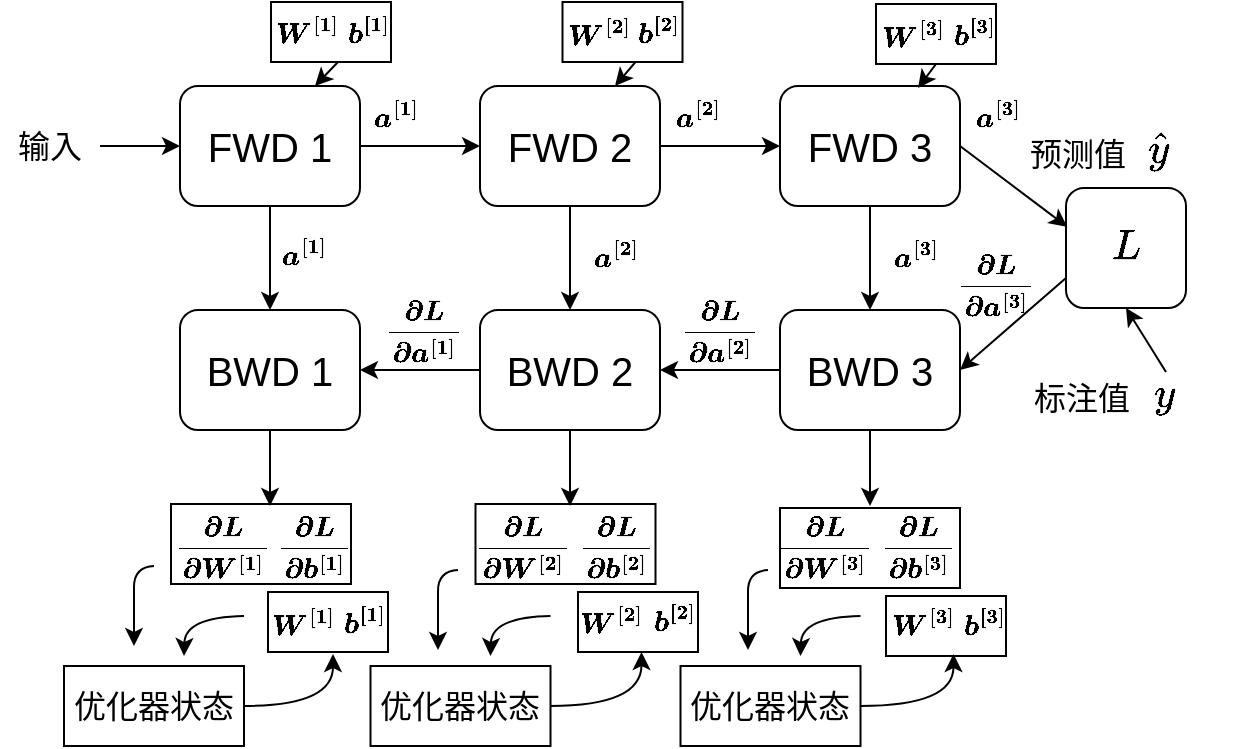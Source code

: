 <mxfile version="22.1.18" type="device">
  <diagram name="第 1 页" id="Id2b570SbvvAQedCJOpt">
    <mxGraphModel dx="947" dy="614" grid="1" gridSize="10" guides="1" tooltips="1" connect="1" arrows="1" fold="1" page="1" pageScale="1" pageWidth="827" pageHeight="1169" math="1" shadow="0">
      <root>
        <mxCell id="0" />
        <mxCell id="1" parent="0" />
        <mxCell id="rQq2x9bdA0ifr1c_PSJK-37" value="" style="rounded=0;whiteSpace=wrap;html=1;fillColor=none;" vertex="1" parent="1">
          <mxGeometry x="531.25" y="768" width="60" height="30" as="geometry" />
        </mxCell>
        <mxCell id="rQq2x9bdA0ifr1c_PSJK-36" value="" style="rounded=0;whiteSpace=wrap;html=1;fillColor=none;" vertex="1" parent="1">
          <mxGeometry x="385.5" y="768" width="60" height="30" as="geometry" />
        </mxCell>
        <mxCell id="rQq2x9bdA0ifr1c_PSJK-33" value="" style="rounded=0;whiteSpace=wrap;html=1;fillColor=none;" vertex="1" parent="1">
          <mxGeometry x="384" y="1063" width="60" height="30" as="geometry" />
        </mxCell>
        <mxCell id="rQq2x9bdA0ifr1c_PSJK-35" value="" style="rounded=0;whiteSpace=wrap;html=1;fillColor=none;" vertex="1" parent="1">
          <mxGeometry x="693" y="1065" width="60" height="30" as="geometry" />
        </mxCell>
        <mxCell id="rQq2x9bdA0ifr1c_PSJK-34" value="" style="rounded=0;whiteSpace=wrap;html=1;fillColor=none;" vertex="1" parent="1">
          <mxGeometry x="539" y="1063" width="60" height="30" as="geometry" />
        </mxCell>
        <mxCell id="rQq2x9bdA0ifr1c_PSJK-25" value="" style="rounded=0;whiteSpace=wrap;html=1;fillColor=none;" vertex="1" parent="1">
          <mxGeometry x="487.75" y="1019" width="90" height="40" as="geometry" />
        </mxCell>
        <mxCell id="FgaXnQnlaZ4hFWYrgkmJ-1" style="edgeStyle=orthogonalEdgeStyle;rounded=0;orthogonalLoop=1;jettySize=auto;html=1;exitX=1;exitY=0.5;exitDx=0;exitDy=0;entryX=0;entryY=0.5;entryDx=0;entryDy=0;" parent="1" source="FgaXnQnlaZ4hFWYrgkmJ-3" target="FgaXnQnlaZ4hFWYrgkmJ-6" edge="1">
          <mxGeometry relative="1" as="geometry" />
        </mxCell>
        <mxCell id="FgaXnQnlaZ4hFWYrgkmJ-2" style="edgeStyle=orthogonalEdgeStyle;rounded=0;orthogonalLoop=1;jettySize=auto;html=1;exitX=0.5;exitY=1;exitDx=0;exitDy=0;entryX=0.5;entryY=0;entryDx=0;entryDy=0;" parent="1" source="FgaXnQnlaZ4hFWYrgkmJ-3" target="FgaXnQnlaZ4hFWYrgkmJ-16" edge="1">
          <mxGeometry relative="1" as="geometry" />
        </mxCell>
        <mxCell id="FgaXnQnlaZ4hFWYrgkmJ-3" value="&lt;font&gt;&lt;span style=&quot;font-size: 20px;&quot;&gt;FWD 1&lt;/span&gt;&lt;/font&gt;" style="rounded=1;whiteSpace=wrap;html=1;fontFamily=Helvetica;" parent="1" vertex="1">
          <mxGeometry x="340" y="810" width="90" height="60" as="geometry" />
        </mxCell>
        <mxCell id="FgaXnQnlaZ4hFWYrgkmJ-4" style="edgeStyle=orthogonalEdgeStyle;rounded=0;orthogonalLoop=1;jettySize=auto;html=1;exitX=1;exitY=0.5;exitDx=0;exitDy=0;entryX=0;entryY=0.5;entryDx=0;entryDy=0;" parent="1" source="FgaXnQnlaZ4hFWYrgkmJ-6" target="FgaXnQnlaZ4hFWYrgkmJ-8" edge="1">
          <mxGeometry relative="1" as="geometry" />
        </mxCell>
        <mxCell id="FgaXnQnlaZ4hFWYrgkmJ-5" style="edgeStyle=orthogonalEdgeStyle;rounded=0;orthogonalLoop=1;jettySize=auto;html=1;exitX=0.5;exitY=1;exitDx=0;exitDy=0;" parent="1" source="FgaXnQnlaZ4hFWYrgkmJ-6" target="FgaXnQnlaZ4hFWYrgkmJ-14" edge="1">
          <mxGeometry relative="1" as="geometry" />
        </mxCell>
        <mxCell id="FgaXnQnlaZ4hFWYrgkmJ-6" value="&lt;font&gt;&lt;span style=&quot;font-size: 20px;&quot;&gt;FWD 2&lt;/span&gt;&lt;/font&gt;" style="rounded=1;whiteSpace=wrap;html=1;fontFamily=Helvetica;" parent="1" vertex="1">
          <mxGeometry x="490" y="810" width="90" height="60" as="geometry" />
        </mxCell>
        <mxCell id="FgaXnQnlaZ4hFWYrgkmJ-7" style="edgeStyle=orthogonalEdgeStyle;rounded=0;orthogonalLoop=1;jettySize=auto;html=1;entryX=0.5;entryY=0;entryDx=0;entryDy=0;" parent="1" source="FgaXnQnlaZ4hFWYrgkmJ-8" target="FgaXnQnlaZ4hFWYrgkmJ-11" edge="1">
          <mxGeometry relative="1" as="geometry" />
        </mxCell>
        <mxCell id="FgaXnQnlaZ4hFWYrgkmJ-8" value="&lt;font&gt;&lt;span style=&quot;font-size: 20px;&quot;&gt;FWD 3&lt;/span&gt;&lt;/font&gt;" style="rounded=1;whiteSpace=wrap;html=1;fontFamily=Helvetica;" parent="1" vertex="1">
          <mxGeometry x="640" y="810" width="90" height="60" as="geometry" />
        </mxCell>
        <mxCell id="FgaXnQnlaZ4hFWYrgkmJ-9" style="edgeStyle=orthogonalEdgeStyle;rounded=0;orthogonalLoop=1;jettySize=auto;html=1;exitX=0;exitY=0.5;exitDx=0;exitDy=0;" parent="1" source="FgaXnQnlaZ4hFWYrgkmJ-11" target="FgaXnQnlaZ4hFWYrgkmJ-14" edge="1">
          <mxGeometry relative="1" as="geometry" />
        </mxCell>
        <mxCell id="FgaXnQnlaZ4hFWYrgkmJ-10" style="rounded=0;orthogonalLoop=1;jettySize=auto;html=1;exitX=0.5;exitY=1;exitDx=0;exitDy=0;" parent="1" source="FgaXnQnlaZ4hFWYrgkmJ-11" edge="1">
          <mxGeometry relative="1" as="geometry">
            <mxPoint x="685" y="1020" as="targetPoint" />
          </mxGeometry>
        </mxCell>
        <mxCell id="FgaXnQnlaZ4hFWYrgkmJ-11" value="&lt;font style=&quot;font-size: 20px;&quot;&gt;BWD 3&lt;/font&gt;" style="rounded=1;whiteSpace=wrap;html=1;fontFamily=Helvetica;" parent="1" vertex="1">
          <mxGeometry x="640" y="922" width="90" height="60" as="geometry" />
        </mxCell>
        <mxCell id="FgaXnQnlaZ4hFWYrgkmJ-12" style="edgeStyle=orthogonalEdgeStyle;rounded=0;orthogonalLoop=1;jettySize=auto;html=1;exitX=0;exitY=0.5;exitDx=0;exitDy=0;" parent="1" source="FgaXnQnlaZ4hFWYrgkmJ-14" target="FgaXnQnlaZ4hFWYrgkmJ-16" edge="1">
          <mxGeometry relative="1" as="geometry" />
        </mxCell>
        <mxCell id="FgaXnQnlaZ4hFWYrgkmJ-13" style="rounded=0;orthogonalLoop=1;jettySize=auto;html=1;exitX=0.5;exitY=1;exitDx=0;exitDy=0;" parent="1" source="FgaXnQnlaZ4hFWYrgkmJ-14" edge="1">
          <mxGeometry relative="1" as="geometry">
            <mxPoint x="535" y="1020" as="targetPoint" />
          </mxGeometry>
        </mxCell>
        <mxCell id="FgaXnQnlaZ4hFWYrgkmJ-14" value="&lt;font style=&quot;font-size: 20px;&quot;&gt;BWD 2&lt;/font&gt;" style="rounded=1;whiteSpace=wrap;html=1;fontFamily=Helvetica;" parent="1" vertex="1">
          <mxGeometry x="490" y="922" width="90" height="60" as="geometry" />
        </mxCell>
        <mxCell id="FgaXnQnlaZ4hFWYrgkmJ-15" style="rounded=0;orthogonalLoop=1;jettySize=auto;html=1;exitX=0.5;exitY=1;exitDx=0;exitDy=0;" parent="1" source="FgaXnQnlaZ4hFWYrgkmJ-16" edge="1">
          <mxGeometry relative="1" as="geometry">
            <mxPoint x="385" y="1020" as="targetPoint" />
          </mxGeometry>
        </mxCell>
        <mxCell id="FgaXnQnlaZ4hFWYrgkmJ-16" value="&lt;font style=&quot;font-size: 20px;&quot;&gt;BWD 1&lt;/font&gt;" style="rounded=1;whiteSpace=wrap;html=1;fontFamily=Helvetica;" parent="1" vertex="1">
          <mxGeometry x="340" y="922" width="90" height="60" as="geometry" />
        </mxCell>
        <mxCell id="FgaXnQnlaZ4hFWYrgkmJ-17" value="&lt;font style=&quot;font-size: 20px;&quot;&gt;&lt;br&gt;&lt;/font&gt;" style="rounded=1;whiteSpace=wrap;html=1;fontFamily=Helvetica;" parent="1" vertex="1">
          <mxGeometry x="783" y="861" width="60" height="60" as="geometry" />
        </mxCell>
        <mxCell id="FgaXnQnlaZ4hFWYrgkmJ-18" value="" style="endArrow=classic;html=1;rounded=0;entryX=0.01;entryY=0.323;entryDx=0;entryDy=0;exitX=1;exitY=0.5;exitDx=0;exitDy=0;entryPerimeter=0;" parent="1" source="FgaXnQnlaZ4hFWYrgkmJ-8" target="FgaXnQnlaZ4hFWYrgkmJ-17" edge="1">
          <mxGeometry width="50" height="50" relative="1" as="geometry">
            <mxPoint x="720" y="990" as="sourcePoint" />
            <mxPoint x="770" y="940" as="targetPoint" />
          </mxGeometry>
        </mxCell>
        <mxCell id="FgaXnQnlaZ4hFWYrgkmJ-24" value="" style="endArrow=classic;html=1;rounded=0;entryX=0.5;entryY=1;entryDx=0;entryDy=0;exitX=0.5;exitY=0;exitDx=0;exitDy=0;" parent="1" target="FgaXnQnlaZ4hFWYrgkmJ-17" edge="1">
          <mxGeometry width="50" height="50" relative="1" as="geometry">
            <mxPoint x="833" y="953" as="sourcePoint" />
            <mxPoint x="763" y="898" as="targetPoint" />
          </mxGeometry>
        </mxCell>
        <mxCell id="FgaXnQnlaZ4hFWYrgkmJ-25" value="&lt;font color=&quot;#000000&quot;&gt;&lt;span style=&quot;font-size: 16px;&quot;&gt;标注值&lt;/span&gt;&lt;/font&gt;" style="text;html=1;strokeColor=none;fillColor=none;align=center;verticalAlign=middle;whiteSpace=wrap;rounded=0;fontColor=#FFD966;" parent="1" vertex="1">
          <mxGeometry x="761" y="956" width="60" height="20" as="geometry" />
        </mxCell>
        <mxCell id="FgaXnQnlaZ4hFWYrgkmJ-30" value="$$\boldsymbol{a^{[1]}}$$" style="text;html=1;strokeColor=none;fillColor=none;align=center;verticalAlign=middle;whiteSpace=wrap;rounded=0;" parent="1" vertex="1">
          <mxGeometry x="418" y="810" width="60" height="30" as="geometry" />
        </mxCell>
        <mxCell id="FgaXnQnlaZ4hFWYrgkmJ-31" value="$$\boldsymbol{a^{[1]}}$$" style="text;html=1;strokeColor=none;fillColor=none;align=center;verticalAlign=middle;whiteSpace=wrap;rounded=0;" parent="1" vertex="1">
          <mxGeometry x="372" y="879" width="60" height="30" as="geometry" />
        </mxCell>
        <mxCell id="FgaXnQnlaZ4hFWYrgkmJ-32" value="$$\boldsymbol{a^{[2]}}$$" style="text;html=1;strokeColor=none;fillColor=none;align=center;verticalAlign=middle;whiteSpace=wrap;rounded=0;" parent="1" vertex="1">
          <mxGeometry x="569" y="810" width="60" height="30" as="geometry" />
        </mxCell>
        <mxCell id="FgaXnQnlaZ4hFWYrgkmJ-33" value="$$\boldsymbol{a^{[2]}}$$" style="text;html=1;strokeColor=none;fillColor=none;align=center;verticalAlign=middle;whiteSpace=wrap;rounded=0;" parent="1" vertex="1">
          <mxGeometry x="528" y="880" width="60" height="30" as="geometry" />
        </mxCell>
        <mxCell id="FgaXnQnlaZ4hFWYrgkmJ-34" value="$$\boldsymbol{a^{[3]}}$$" style="text;html=1;strokeColor=none;fillColor=none;align=center;verticalAlign=middle;whiteSpace=wrap;rounded=0;" parent="1" vertex="1">
          <mxGeometry x="719" y="810" width="60" height="30" as="geometry" />
        </mxCell>
        <mxCell id="FgaXnQnlaZ4hFWYrgkmJ-35" value="$$\boldsymbol{W^{[1]}}$$" style="text;html=1;strokeColor=none;fillColor=none;align=center;verticalAlign=middle;whiteSpace=wrap;rounded=0;" parent="1" vertex="1">
          <mxGeometry x="374" y="768" width="60" height="30" as="geometry" />
        </mxCell>
        <mxCell id="FgaXnQnlaZ4hFWYrgkmJ-36" value="$$\boldsymbol{b^{[1]}}$$" style="text;html=1;strokeColor=none;fillColor=none;align=center;verticalAlign=middle;whiteSpace=wrap;rounded=0;" parent="1" vertex="1">
          <mxGeometry x="415" y="768" width="39" height="30" as="geometry" />
        </mxCell>
        <mxCell id="FgaXnQnlaZ4hFWYrgkmJ-37" value="" style="endArrow=classic;html=1;rounded=0;entryX=0.75;entryY=0;entryDx=0;entryDy=0;exitX=0.75;exitY=1;exitDx=0;exitDy=0;" parent="1" source="FgaXnQnlaZ4hFWYrgkmJ-35" target="FgaXnQnlaZ4hFWYrgkmJ-3" edge="1">
          <mxGeometry width="50" height="50" relative="1" as="geometry">
            <mxPoint x="363" y="779" as="sourcePoint" />
            <mxPoint x="405.5" y="809" as="targetPoint" />
          </mxGeometry>
        </mxCell>
        <mxCell id="FgaXnQnlaZ4hFWYrgkmJ-38" value="$$\boldsymbol{W^{[2]}}$$" style="text;html=1;strokeColor=none;fillColor=none;align=center;verticalAlign=middle;whiteSpace=wrap;rounded=0;" parent="1" vertex="1">
          <mxGeometry x="520" y="769" width="60" height="30" as="geometry" />
        </mxCell>
        <mxCell id="FgaXnQnlaZ4hFWYrgkmJ-39" value="$$\boldsymbol{b^{[2]}}$$" style="text;html=1;strokeColor=none;fillColor=none;align=center;verticalAlign=middle;whiteSpace=wrap;rounded=0;" parent="1" vertex="1">
          <mxGeometry x="556" y="768" width="47" height="30" as="geometry" />
        </mxCell>
        <mxCell id="FgaXnQnlaZ4hFWYrgkmJ-40" value="" style="endArrow=classic;html=1;rounded=0;exitX=0.25;exitY=1;exitDx=0;exitDy=0;entryX=0.75;entryY=0;entryDx=0;entryDy=0;" parent="1" source="FgaXnQnlaZ4hFWYrgkmJ-39" target="FgaXnQnlaZ4hFWYrgkmJ-6" edge="1">
          <mxGeometry width="50" height="50" relative="1" as="geometry">
            <mxPoint x="438" y="802" as="sourcePoint" />
            <mxPoint x="418" y="820" as="targetPoint" />
          </mxGeometry>
        </mxCell>
        <mxCell id="FgaXnQnlaZ4hFWYrgkmJ-41" value="$$\boldsymbol{W^{[3]}}$$" style="text;html=1;strokeColor=none;fillColor=none;align=center;verticalAlign=middle;whiteSpace=wrap;rounded=0;" parent="1" vertex="1">
          <mxGeometry x="677" y="770" width="60" height="30" as="geometry" />
        </mxCell>
        <mxCell id="FgaXnQnlaZ4hFWYrgkmJ-42" value="$$\boldsymbol{b^{[3]}}$$" style="text;html=1;strokeColor=none;fillColor=none;align=center;verticalAlign=middle;whiteSpace=wrap;rounded=0;" parent="1" vertex="1">
          <mxGeometry x="714" y="769" width="47" height="30" as="geometry" />
        </mxCell>
        <mxCell id="FgaXnQnlaZ4hFWYrgkmJ-43" value="" style="endArrow=classic;html=1;rounded=0;exitX=0.5;exitY=1;exitDx=0;exitDy=0;entryX=0.75;entryY=0;entryDx=0;entryDy=0;" parent="1" source="rQq2x9bdA0ifr1c_PSJK-38" edge="1">
          <mxGeometry width="50" height="50" relative="1" as="geometry">
            <mxPoint x="589" y="803" as="sourcePoint" />
            <mxPoint x="709" y="811" as="targetPoint" />
          </mxGeometry>
        </mxCell>
        <mxCell id="FgaXnQnlaZ4hFWYrgkmJ-44" value="$$L$$" style="text;html=1;strokeColor=none;fillColor=none;align=center;verticalAlign=middle;whiteSpace=wrap;rounded=0;fontSize=18;" parent="1" vertex="1">
          <mxGeometry x="791.5" y="876" width="43" height="30" as="geometry" />
        </mxCell>
        <mxCell id="FgaXnQnlaZ4hFWYrgkmJ-45" value="$$y$$" style="text;html=1;strokeColor=none;fillColor=none;align=center;verticalAlign=middle;whiteSpace=wrap;rounded=0;fontSize=18;" parent="1" vertex="1">
          <mxGeometry x="817" y="950" width="30" height="30" as="geometry" />
        </mxCell>
        <mxCell id="FgaXnQnlaZ4hFWYrgkmJ-50" value="$$\hat{y}$$" style="text;html=1;strokeColor=none;fillColor=none;align=center;verticalAlign=middle;whiteSpace=wrap;rounded=0;fontSize=18;" parent="1" vertex="1">
          <mxGeometry x="814" y="827" width="30" height="30" as="geometry" />
        </mxCell>
        <mxCell id="FgaXnQnlaZ4hFWYrgkmJ-51" value="&lt;font color=&quot;#000000&quot;&gt;&lt;span style=&quot;font-size: 16px;&quot;&gt;预测值&lt;/span&gt;&lt;/font&gt;" style="text;html=1;strokeColor=none;fillColor=none;align=center;verticalAlign=middle;whiteSpace=wrap;rounded=0;fontColor=#FFD966;" parent="1" vertex="1">
          <mxGeometry x="759" y="834" width="60" height="20" as="geometry" />
        </mxCell>
        <mxCell id="FgaXnQnlaZ4hFWYrgkmJ-56" value="$$\boldsymbol{a^{[3]}}$$" style="text;html=1;strokeColor=none;fillColor=none;align=center;verticalAlign=middle;whiteSpace=wrap;rounded=0;" parent="1" vertex="1">
          <mxGeometry x="678" y="880" width="60" height="30" as="geometry" />
        </mxCell>
        <mxCell id="FgaXnQnlaZ4hFWYrgkmJ-57" value="" style="endArrow=classic;html=1;rounded=0;exitX=0;exitY=0.75;exitDx=0;exitDy=0;entryX=1;entryY=0.5;entryDx=0;entryDy=0;" parent="1" source="FgaXnQnlaZ4hFWYrgkmJ-17" target="FgaXnQnlaZ4hFWYrgkmJ-11" edge="1">
          <mxGeometry width="50" height="50" relative="1" as="geometry">
            <mxPoint x="750" y="990" as="sourcePoint" />
            <mxPoint x="800" y="940" as="targetPoint" />
          </mxGeometry>
        </mxCell>
        <mxCell id="FgaXnQnlaZ4hFWYrgkmJ-58" value="$$\boldsymbol{\frac{\partial L}{\partial W^{[1]}&lt;br&gt;}}$$" style="text;html=1;strokeColor=none;fillColor=none;align=center;verticalAlign=middle;whiteSpace=wrap;rounded=0;" parent="1" vertex="1">
          <mxGeometry x="332" y="1025" width="60" height="30" as="geometry" />
        </mxCell>
        <mxCell id="FgaXnQnlaZ4hFWYrgkmJ-59" value="$$\boldsymbol{\frac{\partial L}{\partial b^{[1]}&lt;br&gt;}}$$" style="text;html=1;strokeColor=none;fillColor=none;align=center;verticalAlign=middle;whiteSpace=wrap;rounded=0;" parent="1" vertex="1">
          <mxGeometry x="377" y="1025" width="60" height="30" as="geometry" />
        </mxCell>
        <mxCell id="FgaXnQnlaZ4hFWYrgkmJ-60" value="$$\boldsymbol{\frac{\partial L}{\partial a^{[1]}&lt;br&gt;}}$$" style="text;html=1;strokeColor=none;fillColor=none;align=center;verticalAlign=middle;whiteSpace=wrap;rounded=0;" parent="1" vertex="1">
          <mxGeometry x="432" y="917" width="60" height="30" as="geometry" />
        </mxCell>
        <mxCell id="FgaXnQnlaZ4hFWYrgkmJ-61" value="$$\boldsymbol{\frac{\partial L}{\partial a^{[2]}&lt;br&gt;}}$$" style="text;html=1;strokeColor=none;fillColor=none;align=center;verticalAlign=middle;whiteSpace=wrap;rounded=0;" parent="1" vertex="1">
          <mxGeometry x="580" y="917" width="60" height="30" as="geometry" />
        </mxCell>
        <mxCell id="FgaXnQnlaZ4hFWYrgkmJ-62" value="$$\boldsymbol{\frac{\partial L}{\partial a^{[3]}&lt;br&gt;}}$$" style="text;html=1;strokeColor=none;fillColor=none;align=center;verticalAlign=middle;whiteSpace=wrap;rounded=0;" parent="1" vertex="1">
          <mxGeometry x="718" y="894" width="60" height="30" as="geometry" />
        </mxCell>
        <mxCell id="FgaXnQnlaZ4hFWYrgkmJ-63" value="$$\boldsymbol{\frac{\partial L}{\partial W^{[2]}&lt;br&gt;}}$$" style="text;html=1;strokeColor=none;fillColor=none;align=center;verticalAlign=middle;whiteSpace=wrap;rounded=0;" parent="1" vertex="1">
          <mxGeometry x="482" y="1025" width="60" height="30" as="geometry" />
        </mxCell>
        <mxCell id="FgaXnQnlaZ4hFWYrgkmJ-64" value="$$\boldsymbol{\frac{\partial L}{\partial b^{[2]}&lt;br&gt;}}$$" style="text;html=1;strokeColor=none;fillColor=none;align=center;verticalAlign=middle;whiteSpace=wrap;rounded=0;" parent="1" vertex="1">
          <mxGeometry x="528" y="1025" width="60" height="30" as="geometry" />
        </mxCell>
        <mxCell id="FgaXnQnlaZ4hFWYrgkmJ-65" value="$$\boldsymbol{\frac{\partial L}{\partial W^{[3]}&lt;br&gt;}}$$" style="text;html=1;strokeColor=none;fillColor=none;align=center;verticalAlign=middle;whiteSpace=wrap;rounded=0;" parent="1" vertex="1">
          <mxGeometry x="633" y="1025" width="60" height="30" as="geometry" />
        </mxCell>
        <mxCell id="FgaXnQnlaZ4hFWYrgkmJ-66" value="$$\boldsymbol{\frac{\partial L}{\partial b^{[3]}&lt;br&gt;}}$$" style="text;html=1;strokeColor=none;fillColor=none;align=center;verticalAlign=middle;whiteSpace=wrap;rounded=0;" parent="1" vertex="1">
          <mxGeometry x="679" y="1025" width="60" height="30" as="geometry" />
        </mxCell>
        <mxCell id="FgaXnQnlaZ4hFWYrgkmJ-67" value="&lt;font style=&quot;font-size: 16px;&quot;&gt;输入&lt;/font&gt;" style="text;html=1;strokeColor=none;fillColor=none;align=center;verticalAlign=middle;whiteSpace=wrap;rounded=0;" parent="1" vertex="1">
          <mxGeometry x="250" y="825" width="50" height="30" as="geometry" />
        </mxCell>
        <mxCell id="FgaXnQnlaZ4hFWYrgkmJ-70" value="" style="endArrow=classic;html=1;rounded=0;entryX=0;entryY=0.5;entryDx=0;entryDy=0;exitX=1;exitY=0.5;exitDx=0;exitDy=0;" parent="1" source="FgaXnQnlaZ4hFWYrgkmJ-67" target="FgaXnQnlaZ4hFWYrgkmJ-3" edge="1">
          <mxGeometry width="50" height="50" relative="1" as="geometry">
            <mxPoint x="320" y="840" as="sourcePoint" />
            <mxPoint x="270" y="770" as="targetPoint" />
          </mxGeometry>
        </mxCell>
        <mxCell id="rQq2x9bdA0ifr1c_PSJK-1" value="$$\boldsymbol{W^{[1]}}$$" style="text;html=1;strokeColor=none;fillColor=none;align=center;verticalAlign=middle;whiteSpace=wrap;rounded=0;" vertex="1" parent="1">
          <mxGeometry x="371.5" y="1064" width="60" height="30" as="geometry" />
        </mxCell>
        <mxCell id="rQq2x9bdA0ifr1c_PSJK-2" value="$$\boldsymbol{b^{[1]}}$$" style="text;html=1;strokeColor=none;fillColor=none;align=center;verticalAlign=middle;whiteSpace=wrap;rounded=0;" vertex="1" parent="1">
          <mxGeometry x="408.5" y="1063" width="47" height="30" as="geometry" />
        </mxCell>
        <mxCell id="rQq2x9bdA0ifr1c_PSJK-10" value="&lt;font style=&quot;font-size: 16px;&quot;&gt;优化器状态&lt;/font&gt;" style="rounded=0;whiteSpace=wrap;html=1;" vertex="1" parent="1">
          <mxGeometry x="282" y="1100" width="90" height="40" as="geometry" />
        </mxCell>
        <mxCell id="rQq2x9bdA0ifr1c_PSJK-13" value="" style="endArrow=classic;html=1;rounded=0;edgeStyle=orthogonalEdgeStyle;curved=1;" edge="1" parent="1">
          <mxGeometry width="50" height="50" relative="1" as="geometry">
            <mxPoint x="327" y="1050" as="sourcePoint" />
            <mxPoint x="317" y="1090" as="targetPoint" />
          </mxGeometry>
        </mxCell>
        <mxCell id="rQq2x9bdA0ifr1c_PSJK-15" value="" style="endArrow=classic;html=1;rounded=0;edgeStyle=orthogonalEdgeStyle;curved=1;" edge="1" parent="1">
          <mxGeometry width="50" height="50" relative="1" as="geometry">
            <mxPoint x="372" y="1075" as="sourcePoint" />
            <mxPoint x="342" y="1095" as="targetPoint" />
          </mxGeometry>
        </mxCell>
        <mxCell id="rQq2x9bdA0ifr1c_PSJK-17" value="" style="endArrow=classic;html=1;rounded=0;exitX=1;exitY=0.5;exitDx=0;exitDy=0;entryX=0.75;entryY=1;entryDx=0;entryDy=0;edgeStyle=orthogonalEdgeStyle;curved=1;" edge="1" parent="1" source="rQq2x9bdA0ifr1c_PSJK-10" target="rQq2x9bdA0ifr1c_PSJK-1">
          <mxGeometry width="50" height="50" relative="1" as="geometry">
            <mxPoint x="380" y="1170" as="sourcePoint" />
            <mxPoint x="430" y="1120" as="targetPoint" />
          </mxGeometry>
        </mxCell>
        <mxCell id="rQq2x9bdA0ifr1c_PSJK-18" value="$$\boldsymbol{W^{[2]}}$$" style="text;html=1;strokeColor=none;fillColor=none;align=center;verticalAlign=middle;whiteSpace=wrap;rounded=0;" vertex="1" parent="1">
          <mxGeometry x="525.75" y="1063" width="60" height="30" as="geometry" />
        </mxCell>
        <mxCell id="rQq2x9bdA0ifr1c_PSJK-19" value="$$\boldsymbol{b^{[2]}}$$" style="text;html=1;strokeColor=none;fillColor=none;align=center;verticalAlign=middle;whiteSpace=wrap;rounded=0;" vertex="1" parent="1">
          <mxGeometry x="563.75" y="1062" width="47" height="30" as="geometry" />
        </mxCell>
        <mxCell id="rQq2x9bdA0ifr1c_PSJK-20" value="&lt;font style=&quot;font-size: 16px;&quot;&gt;优化器状态&lt;/font&gt;" style="rounded=0;whiteSpace=wrap;html=1;" vertex="1" parent="1">
          <mxGeometry x="435.25" y="1100" width="90" height="40" as="geometry" />
        </mxCell>
        <mxCell id="rQq2x9bdA0ifr1c_PSJK-21" value="" style="endArrow=classic;html=1;rounded=0;edgeStyle=orthogonalEdgeStyle;curved=1;" edge="1" parent="1">
          <mxGeometry width="50" height="50" relative="1" as="geometry">
            <mxPoint x="525.25" y="1075" as="sourcePoint" />
            <mxPoint x="495.25" y="1095" as="targetPoint" />
          </mxGeometry>
        </mxCell>
        <mxCell id="rQq2x9bdA0ifr1c_PSJK-22" value="" style="endArrow=classic;html=1;rounded=0;exitX=1;exitY=0.5;exitDx=0;exitDy=0;entryX=0.75;entryY=1;entryDx=0;entryDy=0;edgeStyle=orthogonalEdgeStyle;curved=1;" edge="1" parent="1" source="rQq2x9bdA0ifr1c_PSJK-20" target="rQq2x9bdA0ifr1c_PSJK-18">
          <mxGeometry width="50" height="50" relative="1" as="geometry">
            <mxPoint x="533.25" y="1170" as="sourcePoint" />
            <mxPoint x="583.25" y="1120" as="targetPoint" />
          </mxGeometry>
        </mxCell>
        <mxCell id="rQq2x9bdA0ifr1c_PSJK-23" value="" style="endArrow=classic;html=1;rounded=0;edgeStyle=orthogonalEdgeStyle;curved=1;" edge="1" parent="1">
          <mxGeometry width="50" height="50" relative="1" as="geometry">
            <mxPoint x="479" y="1052" as="sourcePoint" />
            <mxPoint x="469" y="1092" as="targetPoint" />
          </mxGeometry>
        </mxCell>
        <mxCell id="rQq2x9bdA0ifr1c_PSJK-24" value="" style="rounded=0;whiteSpace=wrap;html=1;fillColor=none;" vertex="1" parent="1">
          <mxGeometry x="335.5" y="1019" width="90" height="40" as="geometry" />
        </mxCell>
        <mxCell id="rQq2x9bdA0ifr1c_PSJK-26" value="" style="rounded=0;whiteSpace=wrap;html=1;fillColor=none;" vertex="1" parent="1">
          <mxGeometry x="640" y="1021" width="90" height="40" as="geometry" />
        </mxCell>
        <mxCell id="rQq2x9bdA0ifr1c_PSJK-27" value="$$\boldsymbol{W^{[3]}}$$" style="text;html=1;strokeColor=none;fillColor=none;align=center;verticalAlign=middle;whiteSpace=wrap;rounded=0;" vertex="1" parent="1">
          <mxGeometry x="681.75" y="1064" width="60" height="30" as="geometry" />
        </mxCell>
        <mxCell id="rQq2x9bdA0ifr1c_PSJK-28" value="$$\boldsymbol{b^{[3]}}$$" style="text;html=1;strokeColor=none;fillColor=none;align=center;verticalAlign=middle;whiteSpace=wrap;rounded=0;" vertex="1" parent="1">
          <mxGeometry x="718.75" y="1064" width="47" height="30" as="geometry" />
        </mxCell>
        <mxCell id="rQq2x9bdA0ifr1c_PSJK-29" value="&lt;font style=&quot;font-size: 16px;&quot;&gt;优化器状态&lt;/font&gt;" style="rounded=0;whiteSpace=wrap;html=1;" vertex="1" parent="1">
          <mxGeometry x="590.25" y="1100" width="90" height="40" as="geometry" />
        </mxCell>
        <mxCell id="rQq2x9bdA0ifr1c_PSJK-30" value="" style="endArrow=classic;html=1;rounded=0;edgeStyle=orthogonalEdgeStyle;curved=1;" edge="1" parent="1">
          <mxGeometry width="50" height="50" relative="1" as="geometry">
            <mxPoint x="680.25" y="1075" as="sourcePoint" />
            <mxPoint x="650.25" y="1095" as="targetPoint" />
          </mxGeometry>
        </mxCell>
        <mxCell id="rQq2x9bdA0ifr1c_PSJK-31" value="" style="endArrow=classic;html=1;rounded=0;exitX=1;exitY=0.5;exitDx=0;exitDy=0;entryX=0.75;entryY=1;entryDx=0;entryDy=0;edgeStyle=orthogonalEdgeStyle;curved=1;" edge="1" parent="1" source="rQq2x9bdA0ifr1c_PSJK-29" target="rQq2x9bdA0ifr1c_PSJK-27">
          <mxGeometry width="50" height="50" relative="1" as="geometry">
            <mxPoint x="688.25" y="1170" as="sourcePoint" />
            <mxPoint x="738.25" y="1120" as="targetPoint" />
          </mxGeometry>
        </mxCell>
        <mxCell id="rQq2x9bdA0ifr1c_PSJK-32" value="" style="endArrow=classic;html=1;rounded=0;edgeStyle=orthogonalEdgeStyle;curved=1;" edge="1" parent="1">
          <mxGeometry width="50" height="50" relative="1" as="geometry">
            <mxPoint x="634" y="1052" as="sourcePoint" />
            <mxPoint x="624" y="1092" as="targetPoint" />
          </mxGeometry>
        </mxCell>
        <mxCell id="rQq2x9bdA0ifr1c_PSJK-38" value="" style="rounded=0;whiteSpace=wrap;html=1;fillColor=none;" vertex="1" parent="1">
          <mxGeometry x="688" y="769" width="60" height="30" as="geometry" />
        </mxCell>
      </root>
    </mxGraphModel>
  </diagram>
</mxfile>
